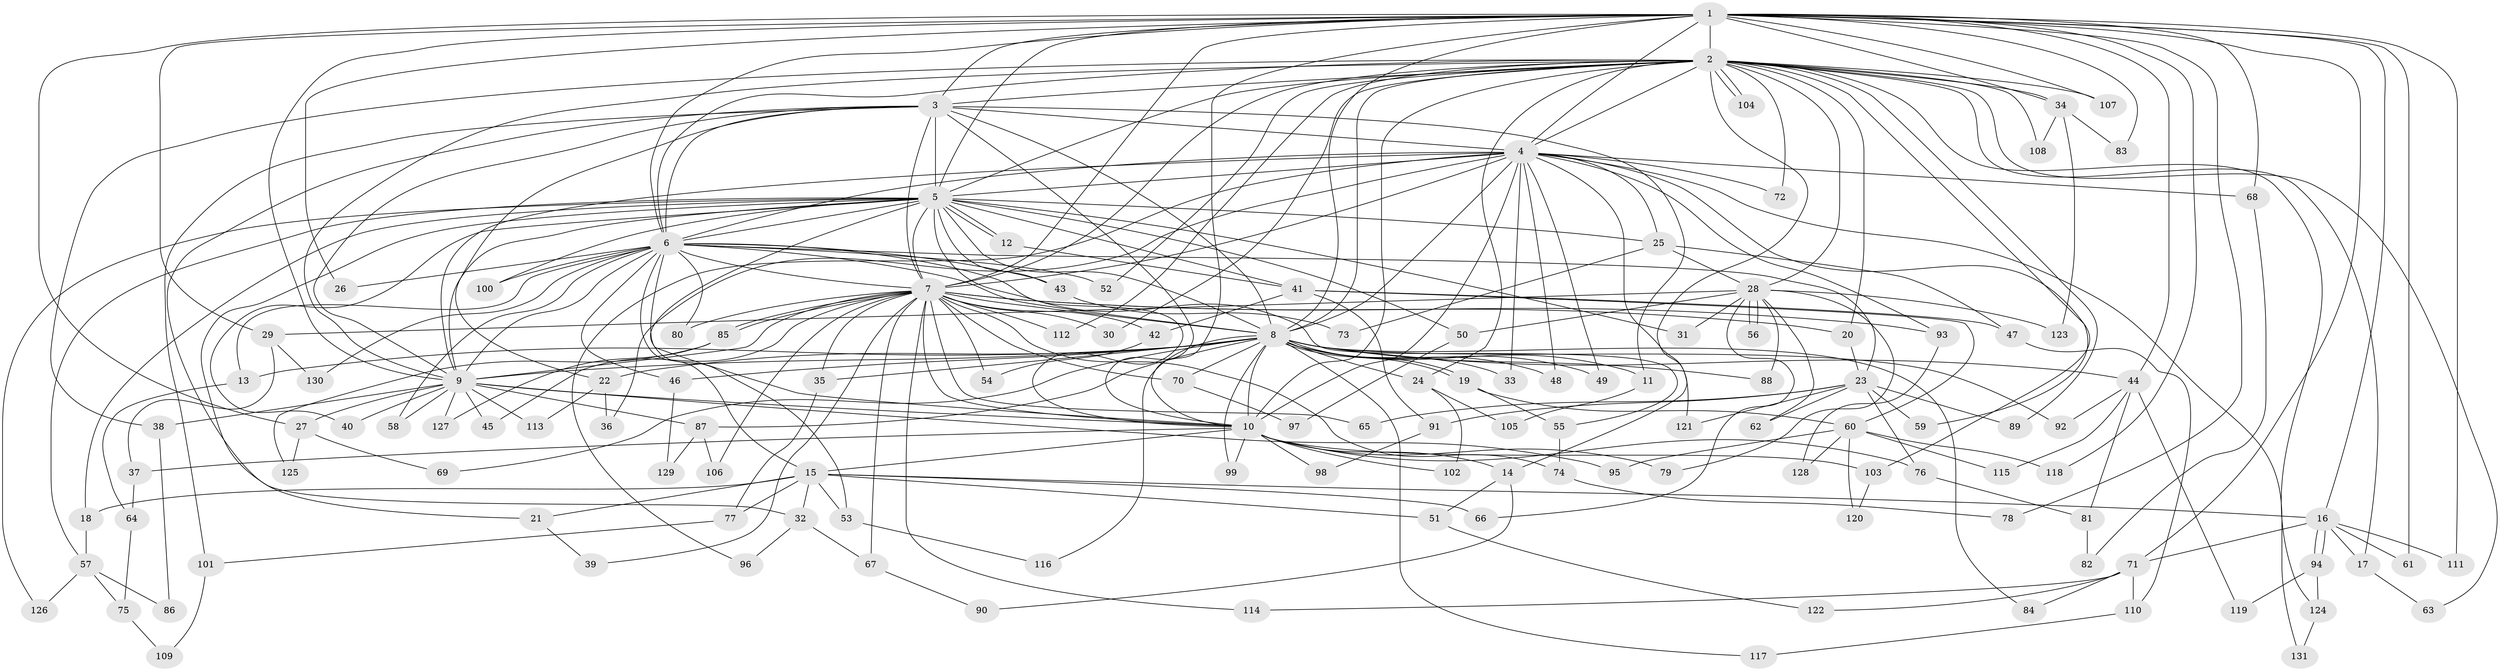 // Generated by graph-tools (version 1.1) at 2025/49/03/09/25 03:49:39]
// undirected, 131 vertices, 287 edges
graph export_dot {
graph [start="1"]
  node [color=gray90,style=filled];
  1;
  2;
  3;
  4;
  5;
  6;
  7;
  8;
  9;
  10;
  11;
  12;
  13;
  14;
  15;
  16;
  17;
  18;
  19;
  20;
  21;
  22;
  23;
  24;
  25;
  26;
  27;
  28;
  29;
  30;
  31;
  32;
  33;
  34;
  35;
  36;
  37;
  38;
  39;
  40;
  41;
  42;
  43;
  44;
  45;
  46;
  47;
  48;
  49;
  50;
  51;
  52;
  53;
  54;
  55;
  56;
  57;
  58;
  59;
  60;
  61;
  62;
  63;
  64;
  65;
  66;
  67;
  68;
  69;
  70;
  71;
  72;
  73;
  74;
  75;
  76;
  77;
  78;
  79;
  80;
  81;
  82;
  83;
  84;
  85;
  86;
  87;
  88;
  89;
  90;
  91;
  92;
  93;
  94;
  95;
  96;
  97;
  98;
  99;
  100;
  101;
  102;
  103;
  104;
  105;
  106;
  107;
  108;
  109;
  110;
  111;
  112;
  113;
  114;
  115;
  116;
  117;
  118;
  119;
  120;
  121;
  122;
  123;
  124;
  125;
  126;
  127;
  128;
  129;
  130;
  131;
  1 -- 2;
  1 -- 3;
  1 -- 4;
  1 -- 5;
  1 -- 6;
  1 -- 7;
  1 -- 8;
  1 -- 9;
  1 -- 10;
  1 -- 16;
  1 -- 26;
  1 -- 27;
  1 -- 29;
  1 -- 34;
  1 -- 44;
  1 -- 61;
  1 -- 68;
  1 -- 71;
  1 -- 78;
  1 -- 83;
  1 -- 107;
  1 -- 111;
  1 -- 118;
  2 -- 3;
  2 -- 4;
  2 -- 5;
  2 -- 6;
  2 -- 7;
  2 -- 8;
  2 -- 9;
  2 -- 10;
  2 -- 14;
  2 -- 17;
  2 -- 20;
  2 -- 24;
  2 -- 28;
  2 -- 30;
  2 -- 34;
  2 -- 38;
  2 -- 52;
  2 -- 59;
  2 -- 63;
  2 -- 72;
  2 -- 89;
  2 -- 104;
  2 -- 104;
  2 -- 107;
  2 -- 108;
  2 -- 112;
  2 -- 124;
  3 -- 4;
  3 -- 5;
  3 -- 6;
  3 -- 7;
  3 -- 8;
  3 -- 9;
  3 -- 10;
  3 -- 11;
  3 -- 22;
  3 -- 32;
  3 -- 101;
  4 -- 5;
  4 -- 6;
  4 -- 7;
  4 -- 8;
  4 -- 9;
  4 -- 10;
  4 -- 25;
  4 -- 33;
  4 -- 36;
  4 -- 48;
  4 -- 49;
  4 -- 68;
  4 -- 72;
  4 -- 93;
  4 -- 96;
  4 -- 103;
  4 -- 121;
  4 -- 131;
  5 -- 6;
  5 -- 7;
  5 -- 8;
  5 -- 9;
  5 -- 10;
  5 -- 12;
  5 -- 12;
  5 -- 18;
  5 -- 21;
  5 -- 25;
  5 -- 31;
  5 -- 40;
  5 -- 41;
  5 -- 43;
  5 -- 50;
  5 -- 53;
  5 -- 57;
  5 -- 100;
  5 -- 126;
  6 -- 7;
  6 -- 8;
  6 -- 9;
  6 -- 10;
  6 -- 13;
  6 -- 15;
  6 -- 23;
  6 -- 26;
  6 -- 43;
  6 -- 46;
  6 -- 52;
  6 -- 55;
  6 -- 58;
  6 -- 80;
  6 -- 100;
  6 -- 130;
  7 -- 8;
  7 -- 9;
  7 -- 10;
  7 -- 20;
  7 -- 30;
  7 -- 35;
  7 -- 39;
  7 -- 42;
  7 -- 45;
  7 -- 54;
  7 -- 65;
  7 -- 67;
  7 -- 70;
  7 -- 74;
  7 -- 80;
  7 -- 85;
  7 -- 85;
  7 -- 93;
  7 -- 106;
  7 -- 112;
  7 -- 114;
  8 -- 9;
  8 -- 10;
  8 -- 11;
  8 -- 13;
  8 -- 19;
  8 -- 19;
  8 -- 22;
  8 -- 24;
  8 -- 33;
  8 -- 35;
  8 -- 44;
  8 -- 46;
  8 -- 48;
  8 -- 49;
  8 -- 69;
  8 -- 70;
  8 -- 84;
  8 -- 87;
  8 -- 88;
  8 -- 92;
  8 -- 99;
  8 -- 116;
  8 -- 117;
  9 -- 10;
  9 -- 27;
  9 -- 38;
  9 -- 40;
  9 -- 45;
  9 -- 58;
  9 -- 87;
  9 -- 95;
  9 -- 113;
  9 -- 127;
  10 -- 14;
  10 -- 15;
  10 -- 37;
  10 -- 76;
  10 -- 79;
  10 -- 98;
  10 -- 99;
  10 -- 102;
  10 -- 103;
  11 -- 105;
  12 -- 41;
  13 -- 64;
  14 -- 51;
  14 -- 90;
  15 -- 16;
  15 -- 18;
  15 -- 21;
  15 -- 32;
  15 -- 51;
  15 -- 53;
  15 -- 66;
  15 -- 77;
  16 -- 17;
  16 -- 61;
  16 -- 71;
  16 -- 94;
  16 -- 94;
  16 -- 111;
  17 -- 63;
  18 -- 57;
  19 -- 55;
  19 -- 60;
  20 -- 23;
  21 -- 39;
  22 -- 36;
  22 -- 113;
  23 -- 59;
  23 -- 62;
  23 -- 65;
  23 -- 76;
  23 -- 89;
  23 -- 91;
  23 -- 121;
  24 -- 102;
  24 -- 105;
  25 -- 28;
  25 -- 47;
  25 -- 73;
  27 -- 69;
  27 -- 125;
  28 -- 29;
  28 -- 31;
  28 -- 50;
  28 -- 56;
  28 -- 56;
  28 -- 62;
  28 -- 66;
  28 -- 79;
  28 -- 88;
  28 -- 123;
  29 -- 37;
  29 -- 130;
  32 -- 67;
  32 -- 96;
  34 -- 83;
  34 -- 108;
  34 -- 123;
  35 -- 77;
  37 -- 64;
  38 -- 86;
  41 -- 42;
  41 -- 47;
  41 -- 60;
  41 -- 91;
  42 -- 54;
  43 -- 73;
  44 -- 81;
  44 -- 92;
  44 -- 115;
  44 -- 119;
  46 -- 129;
  47 -- 110;
  50 -- 97;
  51 -- 122;
  53 -- 116;
  55 -- 74;
  57 -- 75;
  57 -- 86;
  57 -- 126;
  60 -- 95;
  60 -- 115;
  60 -- 118;
  60 -- 120;
  60 -- 128;
  64 -- 75;
  67 -- 90;
  68 -- 82;
  70 -- 97;
  71 -- 84;
  71 -- 110;
  71 -- 114;
  71 -- 122;
  74 -- 78;
  75 -- 109;
  76 -- 81;
  77 -- 101;
  81 -- 82;
  85 -- 125;
  85 -- 127;
  87 -- 106;
  87 -- 129;
  91 -- 98;
  93 -- 128;
  94 -- 119;
  94 -- 124;
  101 -- 109;
  103 -- 120;
  110 -- 117;
  124 -- 131;
}

